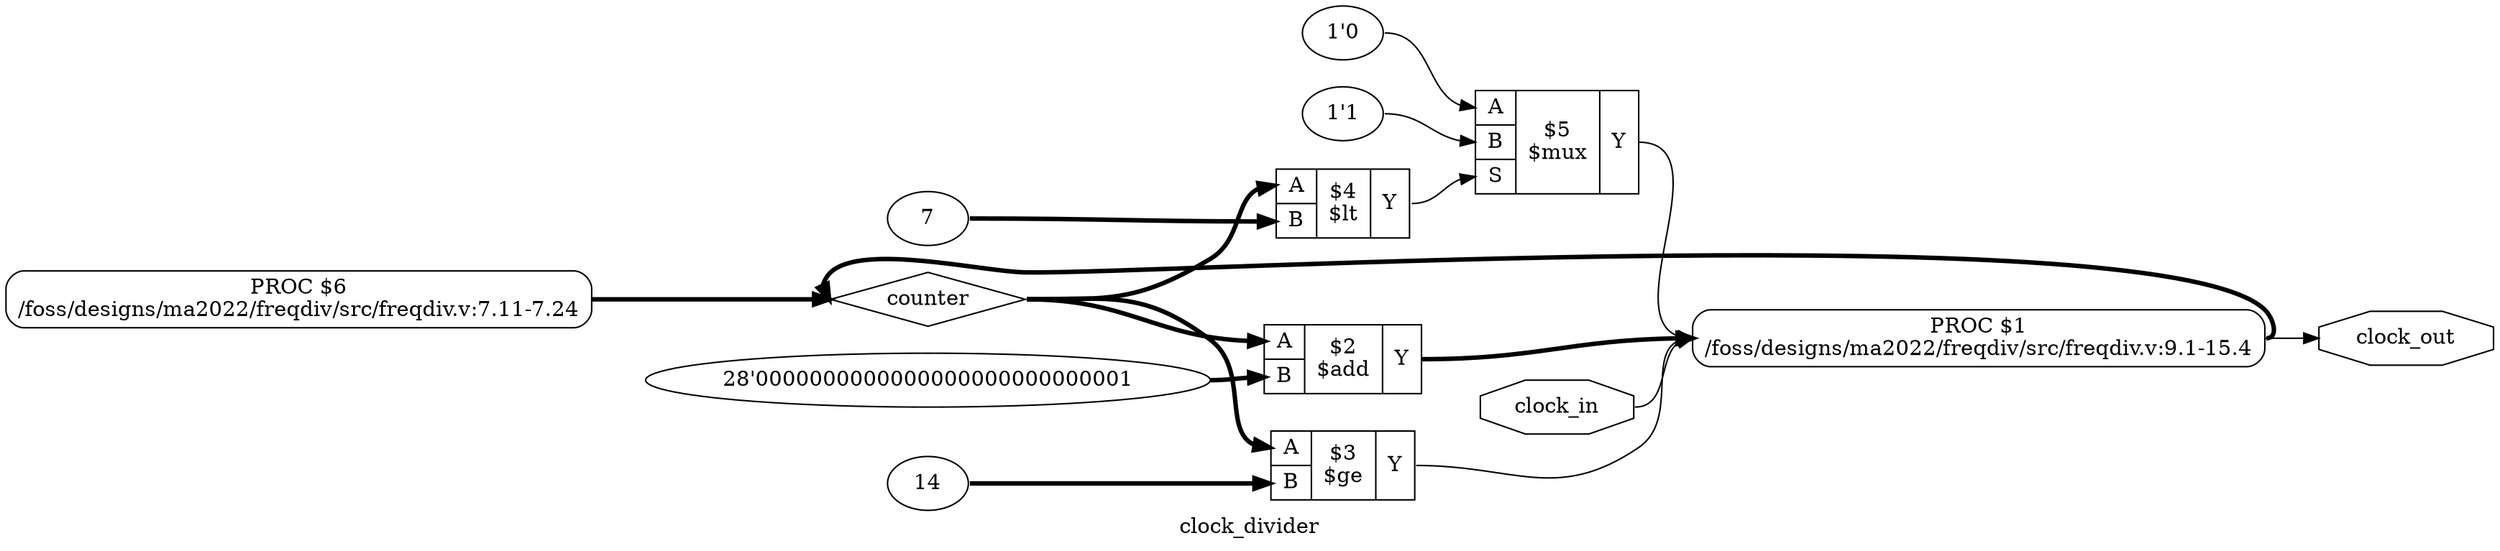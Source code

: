 digraph "clock_divider" {
label="clock_divider";
rankdir="LR";
remincross=true;
n8 [ shape=diamond, label="counter", color="black", fontcolor="black" ];
n9 [ shape=octagon, label="clock_out", color="black", fontcolor="black" ];
n10 [ shape=octagon, label="clock_in", color="black", fontcolor="black" ];
v0 [ label="1'1" ];
v1 [ label="1'0" ];
c15 [ shape=record, label="{{<p11> A|<p12> B|<p13> S}|$5\n$mux|{<p14> Y}}" ];
v2 [ label="7" ];
c16 [ shape=record, label="{{<p11> A|<p12> B}|$4\n$lt|{<p14> Y}}" ];
v3 [ label="14" ];
c17 [ shape=record, label="{{<p11> A|<p12> B}|$3\n$ge|{<p14> Y}}" ];
v4 [ label="28'0000000000000000000000000001" ];
c18 [ shape=record, label="{{<p11> A|<p12> B}|$2\n$add|{<p14> Y}}" ];
p5 [shape=box, style=rounded, label="PROC $6\n/foss/designs/ma2022/freqdiv/src/freqdiv.v:7.11-7.24"];
p6 [shape=box, style=rounded, label="PROC $1\n/foss/designs/ma2022/freqdiv/src/freqdiv.v:9.1-15.4"];
n10:e -> p6:w [color="black", label=""];
c15:p14:e -> p6:w [color="black", label=""];
c16:p14:e -> c15:p13:w [color="black", label=""];
c17:p14:e -> p6:w [color="black", label=""];
c18:p14:e -> p6:w [color="black", style="setlinewidth(3)", label=""];
p5:e -> n8:w [color="black", style="setlinewidth(3)", label=""];
p6:e -> n8:w [color="black", style="setlinewidth(3)", label=""];
n8:e -> c16:p11:w [color="black", style="setlinewidth(3)", label=""];
n8:e -> c17:p11:w [color="black", style="setlinewidth(3)", label=""];
n8:e -> c18:p11:w [color="black", style="setlinewidth(3)", label=""];
p6:e -> n9:w [color="black", label=""];
v0:e -> c15:p12:w [color="black", label=""];
v1:e -> c15:p11:w [color="black", label=""];
v2:e -> c16:p12:w [color="black", style="setlinewidth(3)", label=""];
v3:e -> c17:p12:w [color="black", style="setlinewidth(3)", label=""];
v4:e -> c18:p12:w [color="black", style="setlinewidth(3)", label=""];
}
